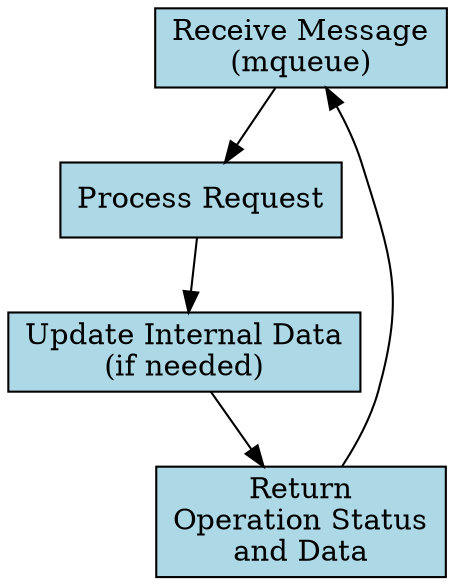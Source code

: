 digraph {
	rankdir=TB
	node [ shape=box ]

	recv_msg [ style=filled fillcolor=lightblue label="Receive Message\n(mqueue)" ]
	proc_req [ style=filled fillcolor=lightblue label="Process Request" ]
	updt_mem [ style=filled fillcolor=lightblue label="Update Internal Data\n(if needed)" ]
	ret_opst [ style=filled fillcolor=lightblue label="Return\nOperation Status\nand Data" ]

	recv_msg -> proc_req
	proc_req -> updt_mem
	updt_mem -> ret_opst
	ret_opst -> recv_msg
}
